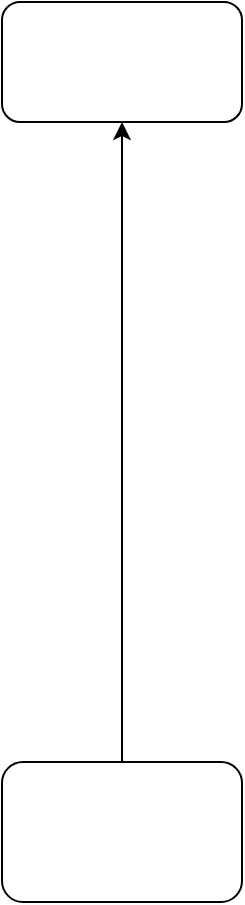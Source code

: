 <mxfile version="26.0.11">
  <diagram name="Seite-1" id="RDMAsMDj-fpeK82ngtTh">
    <mxGraphModel dx="1434" dy="1289" grid="1" gridSize="10" guides="1" tooltips="1" connect="1" arrows="1" fold="1" page="1" pageScale="1" pageWidth="850" pageHeight="1100" math="0" shadow="0">
      <root>
        <mxCell id="0" />
        <mxCell id="1" parent="0" />
        <mxCell id="rYJaVl8nntZvrILRG-IP-1" value="" style="rounded=1;whiteSpace=wrap;html=1;" vertex="1" parent="1">
          <mxGeometry x="340" y="220" width="120" height="60" as="geometry" />
        </mxCell>
        <mxCell id="rYJaVl8nntZvrILRG-IP-3" style="edgeStyle=orthogonalEdgeStyle;rounded=0;orthogonalLoop=1;jettySize=auto;html=1;" edge="1" parent="1" source="rYJaVl8nntZvrILRG-IP-2" target="rYJaVl8nntZvrILRG-IP-1">
          <mxGeometry relative="1" as="geometry" />
        </mxCell>
        <mxCell id="rYJaVl8nntZvrILRG-IP-2" value="" style="rounded=1;whiteSpace=wrap;html=1;" vertex="1" parent="1">
          <mxGeometry x="340" y="600" width="120" height="70" as="geometry" />
        </mxCell>
      </root>
    </mxGraphModel>
  </diagram>
</mxfile>
